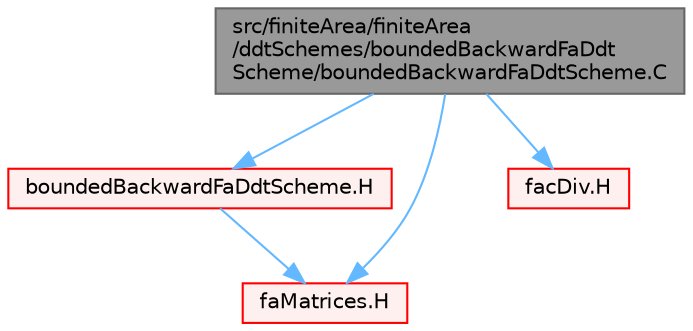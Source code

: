 digraph "src/finiteArea/finiteArea/ddtSchemes/boundedBackwardFaDdtScheme/boundedBackwardFaDdtScheme.C"
{
 // LATEX_PDF_SIZE
  bgcolor="transparent";
  edge [fontname=Helvetica,fontsize=10,labelfontname=Helvetica,labelfontsize=10];
  node [fontname=Helvetica,fontsize=10,shape=box,height=0.2,width=0.4];
  Node1 [id="Node000001",label="src/finiteArea/finiteArea\l/ddtSchemes/boundedBackwardFaDdt\lScheme/boundedBackwardFaDdtScheme.C",height=0.2,width=0.4,color="gray40", fillcolor="grey60", style="filled", fontcolor="black",tooltip=" "];
  Node1 -> Node2 [id="edge1_Node000001_Node000002",color="steelblue1",style="solid",tooltip=" "];
  Node2 [id="Node000002",label="boundedBackwardFaDdtScheme.H",height=0.2,width=0.4,color="red", fillcolor="#FFF0F0", style="filled",URL="$boundedBackwardFaDdtScheme_8H.html",tooltip=" "];
  Node2 -> Node212 [id="edge2_Node000002_Node000212",color="steelblue1",style="solid",tooltip=" "];
  Node212 [id="Node000212",label="faMatrices.H",height=0.2,width=0.4,color="red", fillcolor="#FFF0F0", style="filled",URL="$faMatrices_8H.html",tooltip=" "];
  Node1 -> Node401 [id="edge3_Node000001_Node000401",color="steelblue1",style="solid",tooltip=" "];
  Node401 [id="Node000401",label="facDiv.H",height=0.2,width=0.4,color="red", fillcolor="#FFF0F0", style="filled",URL="$facDiv_8H.html",tooltip="Calculate the divergence of the given field."];
  Node1 -> Node212 [id="edge4_Node000001_Node000212",color="steelblue1",style="solid",tooltip=" "];
}
